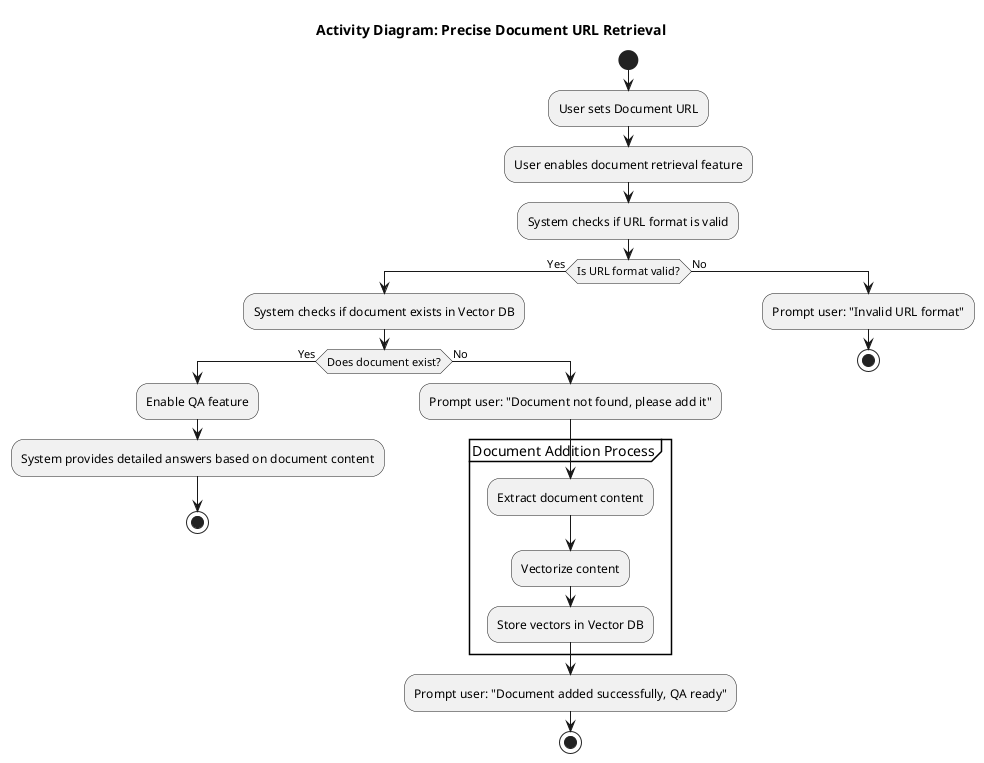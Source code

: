 @startuml
title Activity Diagram: Precise Document URL Retrieval

start
:User sets Document URL;
:User enables document retrieval feature;
:System checks if URL format is valid;
if (Is URL format valid?) then (Yes)
  :System checks if document exists in Vector DB;
  if (Does document exist?) then (Yes)
    :Enable QA feature;
    :System provides detailed answers based on document content;
    stop
  else (No)
    :Prompt user: "Document not found, please add it";
    partition Document Addition Process {
      :Extract document content;
      :Vectorize content;
      :Store vectors in Vector DB;
    }
    :Prompt user: "Document added successfully, QA ready";
    stop
  endif
else (No)
  :Prompt user: "Invalid URL format";
  stop
endif

@enduml